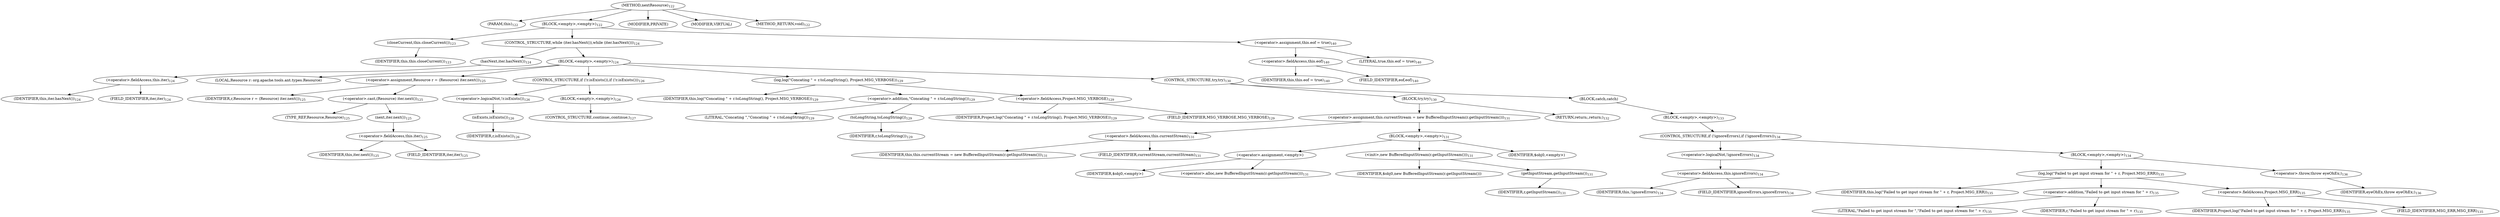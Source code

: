 digraph "nextResource" {  
"209" [label = <(METHOD,nextResource)<SUB>122</SUB>> ]
"12" [label = <(PARAM,this)<SUB>122</SUB>> ]
"210" [label = <(BLOCK,&lt;empty&gt;,&lt;empty&gt;)<SUB>122</SUB>> ]
"211" [label = <(closeCurrent,this.closeCurrent())<SUB>123</SUB>> ]
"11" [label = <(IDENTIFIER,this,this.closeCurrent())<SUB>123</SUB>> ]
"212" [label = <(CONTROL_STRUCTURE,while (iter.hasNext()),while (iter.hasNext()))<SUB>124</SUB>> ]
"213" [label = <(hasNext,iter.hasNext())<SUB>124</SUB>> ]
"214" [label = <(&lt;operator&gt;.fieldAccess,this.iter)<SUB>124</SUB>> ]
"215" [label = <(IDENTIFIER,this,iter.hasNext())<SUB>124</SUB>> ]
"216" [label = <(FIELD_IDENTIFIER,iter,iter)<SUB>124</SUB>> ]
"217" [label = <(BLOCK,&lt;empty&gt;,&lt;empty&gt;)<SUB>124</SUB>> ]
"218" [label = <(LOCAL,Resource r: org.apache.tools.ant.types.Resource)> ]
"219" [label = <(&lt;operator&gt;.assignment,Resource r = (Resource) iter.next())<SUB>125</SUB>> ]
"220" [label = <(IDENTIFIER,r,Resource r = (Resource) iter.next())<SUB>125</SUB>> ]
"221" [label = <(&lt;operator&gt;.cast,(Resource) iter.next())<SUB>125</SUB>> ]
"222" [label = <(TYPE_REF,Resource,Resource)<SUB>125</SUB>> ]
"223" [label = <(next,iter.next())<SUB>125</SUB>> ]
"224" [label = <(&lt;operator&gt;.fieldAccess,this.iter)<SUB>125</SUB>> ]
"225" [label = <(IDENTIFIER,this,iter.next())<SUB>125</SUB>> ]
"226" [label = <(FIELD_IDENTIFIER,iter,iter)<SUB>125</SUB>> ]
"227" [label = <(CONTROL_STRUCTURE,if (!r.isExists()),if (!r.isExists()))<SUB>126</SUB>> ]
"228" [label = <(&lt;operator&gt;.logicalNot,!r.isExists())<SUB>126</SUB>> ]
"229" [label = <(isExists,isExists())<SUB>126</SUB>> ]
"230" [label = <(IDENTIFIER,r,isExists())<SUB>126</SUB>> ]
"231" [label = <(BLOCK,&lt;empty&gt;,&lt;empty&gt;)<SUB>126</SUB>> ]
"232" [label = <(CONTROL_STRUCTURE,continue;,continue;)<SUB>127</SUB>> ]
"233" [label = <(log,log(&quot;Concating &quot; + r.toLongString(), Project.MSG_VERBOSE))<SUB>129</SUB>> ]
"13" [label = <(IDENTIFIER,this,log(&quot;Concating &quot; + r.toLongString(), Project.MSG_VERBOSE))<SUB>129</SUB>> ]
"234" [label = <(&lt;operator&gt;.addition,&quot;Concating &quot; + r.toLongString())<SUB>129</SUB>> ]
"235" [label = <(LITERAL,&quot;Concating &quot;,&quot;Concating &quot; + r.toLongString())<SUB>129</SUB>> ]
"236" [label = <(toLongString,toLongString())<SUB>129</SUB>> ]
"237" [label = <(IDENTIFIER,r,toLongString())<SUB>129</SUB>> ]
"238" [label = <(&lt;operator&gt;.fieldAccess,Project.MSG_VERBOSE)<SUB>129</SUB>> ]
"239" [label = <(IDENTIFIER,Project,log(&quot;Concating &quot; + r.toLongString(), Project.MSG_VERBOSE))<SUB>129</SUB>> ]
"240" [label = <(FIELD_IDENTIFIER,MSG_VERBOSE,MSG_VERBOSE)<SUB>129</SUB>> ]
"241" [label = <(CONTROL_STRUCTURE,try,try)<SUB>130</SUB>> ]
"242" [label = <(BLOCK,try,try)<SUB>130</SUB>> ]
"243" [label = <(&lt;operator&gt;.assignment,this.currentStream = new BufferedInputStream(r.getInputStream()))<SUB>131</SUB>> ]
"244" [label = <(&lt;operator&gt;.fieldAccess,this.currentStream)<SUB>131</SUB>> ]
"245" [label = <(IDENTIFIER,this,this.currentStream = new BufferedInputStream(r.getInputStream()))<SUB>131</SUB>> ]
"246" [label = <(FIELD_IDENTIFIER,currentStream,currentStream)<SUB>131</SUB>> ]
"247" [label = <(BLOCK,&lt;empty&gt;,&lt;empty&gt;)<SUB>131</SUB>> ]
"248" [label = <(&lt;operator&gt;.assignment,&lt;empty&gt;)> ]
"249" [label = <(IDENTIFIER,$obj0,&lt;empty&gt;)> ]
"250" [label = <(&lt;operator&gt;.alloc,new BufferedInputStream(r.getInputStream()))<SUB>131</SUB>> ]
"251" [label = <(&lt;init&gt;,new BufferedInputStream(r.getInputStream()))<SUB>131</SUB>> ]
"252" [label = <(IDENTIFIER,$obj0,new BufferedInputStream(r.getInputStream()))> ]
"253" [label = <(getInputStream,getInputStream())<SUB>131</SUB>> ]
"254" [label = <(IDENTIFIER,r,getInputStream())<SUB>131</SUB>> ]
"255" [label = <(IDENTIFIER,$obj0,&lt;empty&gt;)> ]
"256" [label = <(RETURN,return;,return;)<SUB>132</SUB>> ]
"257" [label = <(BLOCK,catch,catch)> ]
"258" [label = <(BLOCK,&lt;empty&gt;,&lt;empty&gt;)<SUB>133</SUB>> ]
"259" [label = <(CONTROL_STRUCTURE,if (!ignoreErrors),if (!ignoreErrors))<SUB>134</SUB>> ]
"260" [label = <(&lt;operator&gt;.logicalNot,!ignoreErrors)<SUB>134</SUB>> ]
"261" [label = <(&lt;operator&gt;.fieldAccess,this.ignoreErrors)<SUB>134</SUB>> ]
"262" [label = <(IDENTIFIER,this,!ignoreErrors)<SUB>134</SUB>> ]
"263" [label = <(FIELD_IDENTIFIER,ignoreErrors,ignoreErrors)<SUB>134</SUB>> ]
"264" [label = <(BLOCK,&lt;empty&gt;,&lt;empty&gt;)<SUB>134</SUB>> ]
"265" [label = <(log,log(&quot;Failed to get input stream for &quot; + r, Project.MSG_ERR))<SUB>135</SUB>> ]
"14" [label = <(IDENTIFIER,this,log(&quot;Failed to get input stream for &quot; + r, Project.MSG_ERR))<SUB>135</SUB>> ]
"266" [label = <(&lt;operator&gt;.addition,&quot;Failed to get input stream for &quot; + r)<SUB>135</SUB>> ]
"267" [label = <(LITERAL,&quot;Failed to get input stream for &quot;,&quot;Failed to get input stream for &quot; + r)<SUB>135</SUB>> ]
"268" [label = <(IDENTIFIER,r,&quot;Failed to get input stream for &quot; + r)<SUB>135</SUB>> ]
"269" [label = <(&lt;operator&gt;.fieldAccess,Project.MSG_ERR)<SUB>135</SUB>> ]
"270" [label = <(IDENTIFIER,Project,log(&quot;Failed to get input stream for &quot; + r, Project.MSG_ERR))<SUB>135</SUB>> ]
"271" [label = <(FIELD_IDENTIFIER,MSG_ERR,MSG_ERR)<SUB>135</SUB>> ]
"272" [label = <(&lt;operator&gt;.throw,throw eyeOhEx;)<SUB>136</SUB>> ]
"273" [label = <(IDENTIFIER,eyeOhEx,throw eyeOhEx;)<SUB>136</SUB>> ]
"274" [label = <(&lt;operator&gt;.assignment,this.eof = true)<SUB>140</SUB>> ]
"275" [label = <(&lt;operator&gt;.fieldAccess,this.eof)<SUB>140</SUB>> ]
"276" [label = <(IDENTIFIER,this,this.eof = true)<SUB>140</SUB>> ]
"277" [label = <(FIELD_IDENTIFIER,eof,eof)<SUB>140</SUB>> ]
"278" [label = <(LITERAL,true,this.eof = true)<SUB>140</SUB>> ]
"279" [label = <(MODIFIER,PRIVATE)> ]
"280" [label = <(MODIFIER,VIRTUAL)> ]
"281" [label = <(METHOD_RETURN,void)<SUB>122</SUB>> ]
  "209" -> "12" 
  "209" -> "210" 
  "209" -> "279" 
  "209" -> "280" 
  "209" -> "281" 
  "210" -> "211" 
  "210" -> "212" 
  "210" -> "274" 
  "211" -> "11" 
  "212" -> "213" 
  "212" -> "217" 
  "213" -> "214" 
  "214" -> "215" 
  "214" -> "216" 
  "217" -> "218" 
  "217" -> "219" 
  "217" -> "227" 
  "217" -> "233" 
  "217" -> "241" 
  "219" -> "220" 
  "219" -> "221" 
  "221" -> "222" 
  "221" -> "223" 
  "223" -> "224" 
  "224" -> "225" 
  "224" -> "226" 
  "227" -> "228" 
  "227" -> "231" 
  "228" -> "229" 
  "229" -> "230" 
  "231" -> "232" 
  "233" -> "13" 
  "233" -> "234" 
  "233" -> "238" 
  "234" -> "235" 
  "234" -> "236" 
  "236" -> "237" 
  "238" -> "239" 
  "238" -> "240" 
  "241" -> "242" 
  "241" -> "257" 
  "242" -> "243" 
  "242" -> "256" 
  "243" -> "244" 
  "243" -> "247" 
  "244" -> "245" 
  "244" -> "246" 
  "247" -> "248" 
  "247" -> "251" 
  "247" -> "255" 
  "248" -> "249" 
  "248" -> "250" 
  "251" -> "252" 
  "251" -> "253" 
  "253" -> "254" 
  "257" -> "258" 
  "258" -> "259" 
  "259" -> "260" 
  "259" -> "264" 
  "260" -> "261" 
  "261" -> "262" 
  "261" -> "263" 
  "264" -> "265" 
  "264" -> "272" 
  "265" -> "14" 
  "265" -> "266" 
  "265" -> "269" 
  "266" -> "267" 
  "266" -> "268" 
  "269" -> "270" 
  "269" -> "271" 
  "272" -> "273" 
  "274" -> "275" 
  "274" -> "278" 
  "275" -> "276" 
  "275" -> "277" 
}
